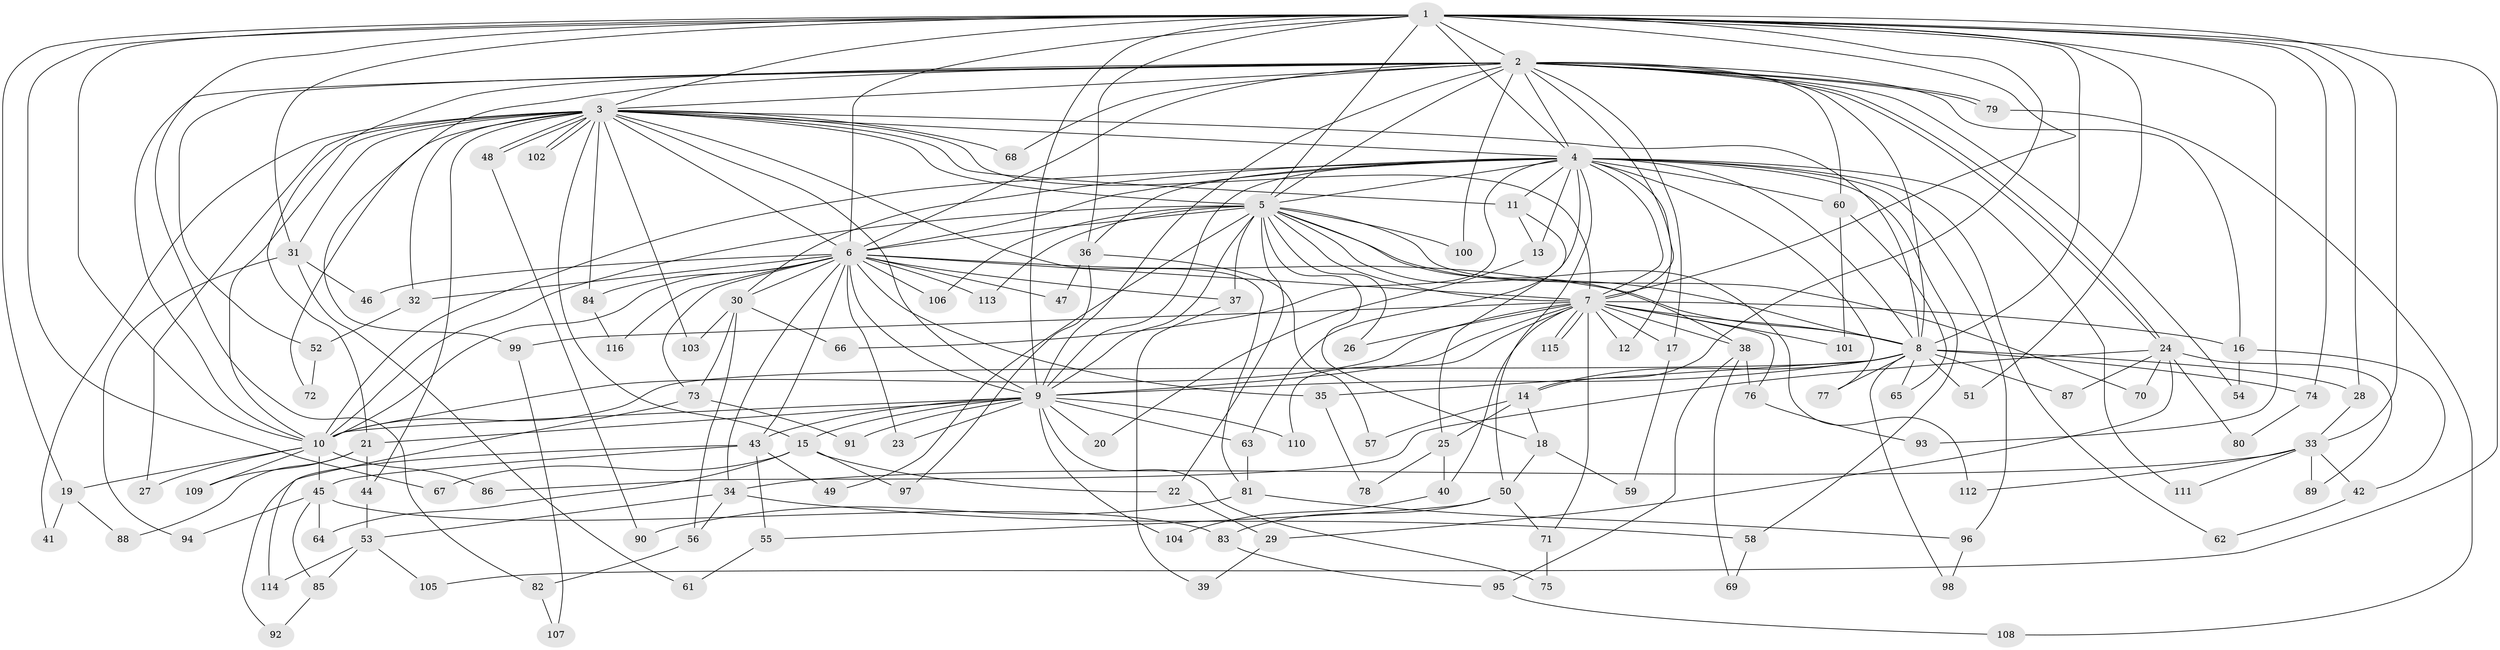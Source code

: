 // Generated by graph-tools (version 1.1) at 2025/01/03/09/25 03:01:30]
// undirected, 116 vertices, 257 edges
graph export_dot {
graph [start="1"]
  node [color=gray90,style=filled];
  1;
  2;
  3;
  4;
  5;
  6;
  7;
  8;
  9;
  10;
  11;
  12;
  13;
  14;
  15;
  16;
  17;
  18;
  19;
  20;
  21;
  22;
  23;
  24;
  25;
  26;
  27;
  28;
  29;
  30;
  31;
  32;
  33;
  34;
  35;
  36;
  37;
  38;
  39;
  40;
  41;
  42;
  43;
  44;
  45;
  46;
  47;
  48;
  49;
  50;
  51;
  52;
  53;
  54;
  55;
  56;
  57;
  58;
  59;
  60;
  61;
  62;
  63;
  64;
  65;
  66;
  67;
  68;
  69;
  70;
  71;
  72;
  73;
  74;
  75;
  76;
  77;
  78;
  79;
  80;
  81;
  82;
  83;
  84;
  85;
  86;
  87;
  88;
  89;
  90;
  91;
  92;
  93;
  94;
  95;
  96;
  97;
  98;
  99;
  100;
  101;
  102;
  103;
  104;
  105;
  106;
  107;
  108;
  109;
  110;
  111;
  112;
  113;
  114;
  115;
  116;
  1 -- 2;
  1 -- 3;
  1 -- 4;
  1 -- 5;
  1 -- 6;
  1 -- 7;
  1 -- 8;
  1 -- 9;
  1 -- 10;
  1 -- 14;
  1 -- 19;
  1 -- 28;
  1 -- 31;
  1 -- 33;
  1 -- 36;
  1 -- 51;
  1 -- 67;
  1 -- 74;
  1 -- 82;
  1 -- 93;
  1 -- 105;
  2 -- 3;
  2 -- 4;
  2 -- 5;
  2 -- 6;
  2 -- 7;
  2 -- 8;
  2 -- 9;
  2 -- 10;
  2 -- 16;
  2 -- 17;
  2 -- 21;
  2 -- 24;
  2 -- 24;
  2 -- 52;
  2 -- 54;
  2 -- 60;
  2 -- 68;
  2 -- 79;
  2 -- 79;
  2 -- 99;
  2 -- 100;
  3 -- 4;
  3 -- 5;
  3 -- 6;
  3 -- 7;
  3 -- 8;
  3 -- 9;
  3 -- 10;
  3 -- 11;
  3 -- 15;
  3 -- 27;
  3 -- 31;
  3 -- 32;
  3 -- 41;
  3 -- 44;
  3 -- 48;
  3 -- 48;
  3 -- 68;
  3 -- 72;
  3 -- 81;
  3 -- 84;
  3 -- 102;
  3 -- 102;
  3 -- 103;
  4 -- 5;
  4 -- 6;
  4 -- 7;
  4 -- 8;
  4 -- 9;
  4 -- 10;
  4 -- 11;
  4 -- 12;
  4 -- 13;
  4 -- 30;
  4 -- 36;
  4 -- 50;
  4 -- 58;
  4 -- 60;
  4 -- 62;
  4 -- 63;
  4 -- 66;
  4 -- 77;
  4 -- 96;
  4 -- 111;
  5 -- 6;
  5 -- 7;
  5 -- 8;
  5 -- 9;
  5 -- 10;
  5 -- 18;
  5 -- 22;
  5 -- 26;
  5 -- 37;
  5 -- 38;
  5 -- 49;
  5 -- 70;
  5 -- 100;
  5 -- 106;
  5 -- 112;
  5 -- 113;
  6 -- 7;
  6 -- 8;
  6 -- 9;
  6 -- 10;
  6 -- 23;
  6 -- 30;
  6 -- 32;
  6 -- 34;
  6 -- 35;
  6 -- 37;
  6 -- 43;
  6 -- 46;
  6 -- 47;
  6 -- 73;
  6 -- 84;
  6 -- 106;
  6 -- 113;
  6 -- 116;
  7 -- 8;
  7 -- 9;
  7 -- 10;
  7 -- 12;
  7 -- 16;
  7 -- 17;
  7 -- 26;
  7 -- 38;
  7 -- 40;
  7 -- 71;
  7 -- 76;
  7 -- 99;
  7 -- 101;
  7 -- 110;
  7 -- 115;
  7 -- 115;
  8 -- 9;
  8 -- 10;
  8 -- 14;
  8 -- 28;
  8 -- 35;
  8 -- 51;
  8 -- 65;
  8 -- 74;
  8 -- 77;
  8 -- 87;
  8 -- 98;
  9 -- 10;
  9 -- 15;
  9 -- 20;
  9 -- 21;
  9 -- 23;
  9 -- 43;
  9 -- 63;
  9 -- 75;
  9 -- 91;
  9 -- 104;
  9 -- 110;
  10 -- 19;
  10 -- 27;
  10 -- 45;
  10 -- 86;
  10 -- 109;
  11 -- 13;
  11 -- 25;
  13 -- 20;
  14 -- 18;
  14 -- 25;
  14 -- 57;
  15 -- 22;
  15 -- 64;
  15 -- 67;
  15 -- 97;
  16 -- 42;
  16 -- 54;
  17 -- 59;
  18 -- 50;
  18 -- 59;
  19 -- 41;
  19 -- 88;
  21 -- 44;
  21 -- 88;
  21 -- 109;
  22 -- 29;
  24 -- 29;
  24 -- 70;
  24 -- 80;
  24 -- 86;
  24 -- 87;
  24 -- 89;
  25 -- 40;
  25 -- 78;
  28 -- 33;
  29 -- 39;
  30 -- 56;
  30 -- 66;
  30 -- 73;
  30 -- 103;
  31 -- 46;
  31 -- 61;
  31 -- 94;
  32 -- 52;
  33 -- 34;
  33 -- 42;
  33 -- 89;
  33 -- 111;
  33 -- 112;
  34 -- 53;
  34 -- 56;
  34 -- 58;
  35 -- 78;
  36 -- 47;
  36 -- 57;
  36 -- 97;
  37 -- 39;
  38 -- 69;
  38 -- 76;
  38 -- 95;
  40 -- 104;
  42 -- 62;
  43 -- 45;
  43 -- 49;
  43 -- 55;
  43 -- 92;
  44 -- 53;
  45 -- 64;
  45 -- 83;
  45 -- 85;
  45 -- 94;
  48 -- 90;
  50 -- 55;
  50 -- 71;
  50 -- 83;
  52 -- 72;
  53 -- 85;
  53 -- 105;
  53 -- 114;
  55 -- 61;
  56 -- 82;
  58 -- 69;
  60 -- 65;
  60 -- 101;
  63 -- 81;
  71 -- 75;
  73 -- 91;
  73 -- 114;
  74 -- 80;
  76 -- 93;
  79 -- 108;
  81 -- 90;
  81 -- 96;
  82 -- 107;
  83 -- 95;
  84 -- 116;
  85 -- 92;
  95 -- 108;
  96 -- 98;
  99 -- 107;
}
